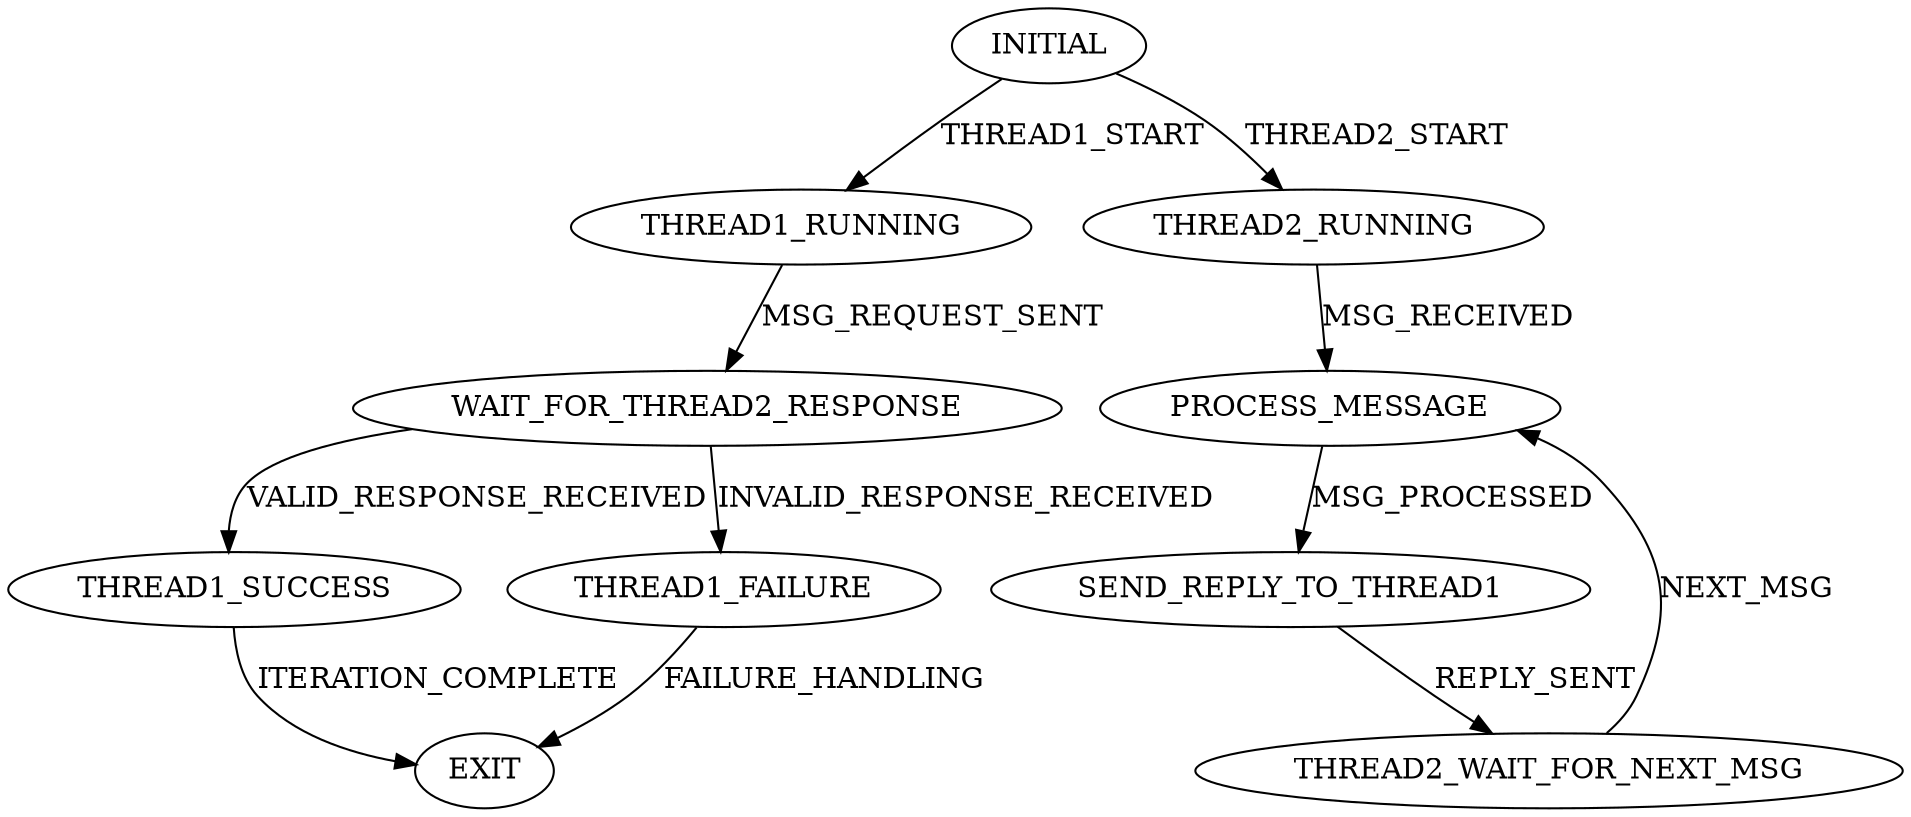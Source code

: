 // FSM
digraph {
	INITIAL [label=INITIAL]
	INITIAL -> THREAD1_RUNNING [label=THREAD1_START]
	INITIAL -> THREAD2_RUNNING [label=THREAD2_START]
	THREAD1_RUNNING [label=THREAD1_RUNNING]
	THREAD1_RUNNING -> WAIT_FOR_THREAD2_RESPONSE [label=MSG_REQUEST_SENT]
	WAIT_FOR_THREAD2_RESPONSE [label=WAIT_FOR_THREAD2_RESPONSE]
	WAIT_FOR_THREAD2_RESPONSE -> THREAD1_SUCCESS [label=VALID_RESPONSE_RECEIVED]
	WAIT_FOR_THREAD2_RESPONSE -> THREAD1_FAILURE [label=INVALID_RESPONSE_RECEIVED]
	THREAD2_RUNNING [label=THREAD2_RUNNING]
	THREAD2_RUNNING -> PROCESS_MESSAGE [label=MSG_RECEIVED]
	PROCESS_MESSAGE [label=PROCESS_MESSAGE]
	PROCESS_MESSAGE -> SEND_REPLY_TO_THREAD1 [label=MSG_PROCESSED]
	SEND_REPLY_TO_THREAD1 [label=SEND_REPLY_TO_THREAD1]
	SEND_REPLY_TO_THREAD1 -> THREAD2_WAIT_FOR_NEXT_MSG [label=REPLY_SENT]
	THREAD2_WAIT_FOR_NEXT_MSG [label=THREAD2_WAIT_FOR_NEXT_MSG]
	THREAD2_WAIT_FOR_NEXT_MSG -> PROCESS_MESSAGE [label=NEXT_MSG]
	THREAD1_SUCCESS [label=THREAD1_SUCCESS]
	THREAD1_SUCCESS -> EXIT [label=ITERATION_COMPLETE]
	THREAD1_FAILURE [label=THREAD1_FAILURE]
	THREAD1_FAILURE -> EXIT [label=FAILURE_HANDLING]
	EXIT [label=EXIT]
}

